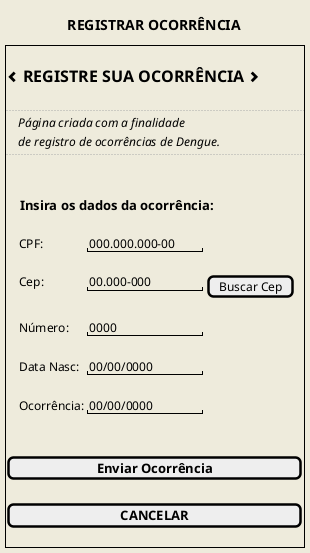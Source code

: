 @startsalt

<style>
saltDiagram {
  BackgroundColor #EEEBDC
}
</style>

title REGISTRAR OCORRÊNCIA

{+
  .
  = <&chevron-left> REGISTRE SUA OCORRÊNCIA <&chevron-right>
  .
  ..
  ==== <U+2800> Página criada com a finalidade
  ==== <U+2800> de registro de ocorrências de Dengue.
  ..
  .
  .
  === <U+2800> Insira os dados da ocorrência:
  .
  {
    <U+2800> CPF: | "000.000.000-00"
    .
    <U+2800> Cep: | "00.000-000    " | [Buscar Cep]
    .
    <U+2800> Número: | "0000          "
    .
    <U+2800> Data Nasc: | "00/00/0000    "
    .
    <U+2800> Ocorrência: | "00/00/0000    "

    .
  }
  .
  [===   Enviar Ocorrência             ]
  .
  [===   CANCELAR                      ]
  .
}
@endsalt